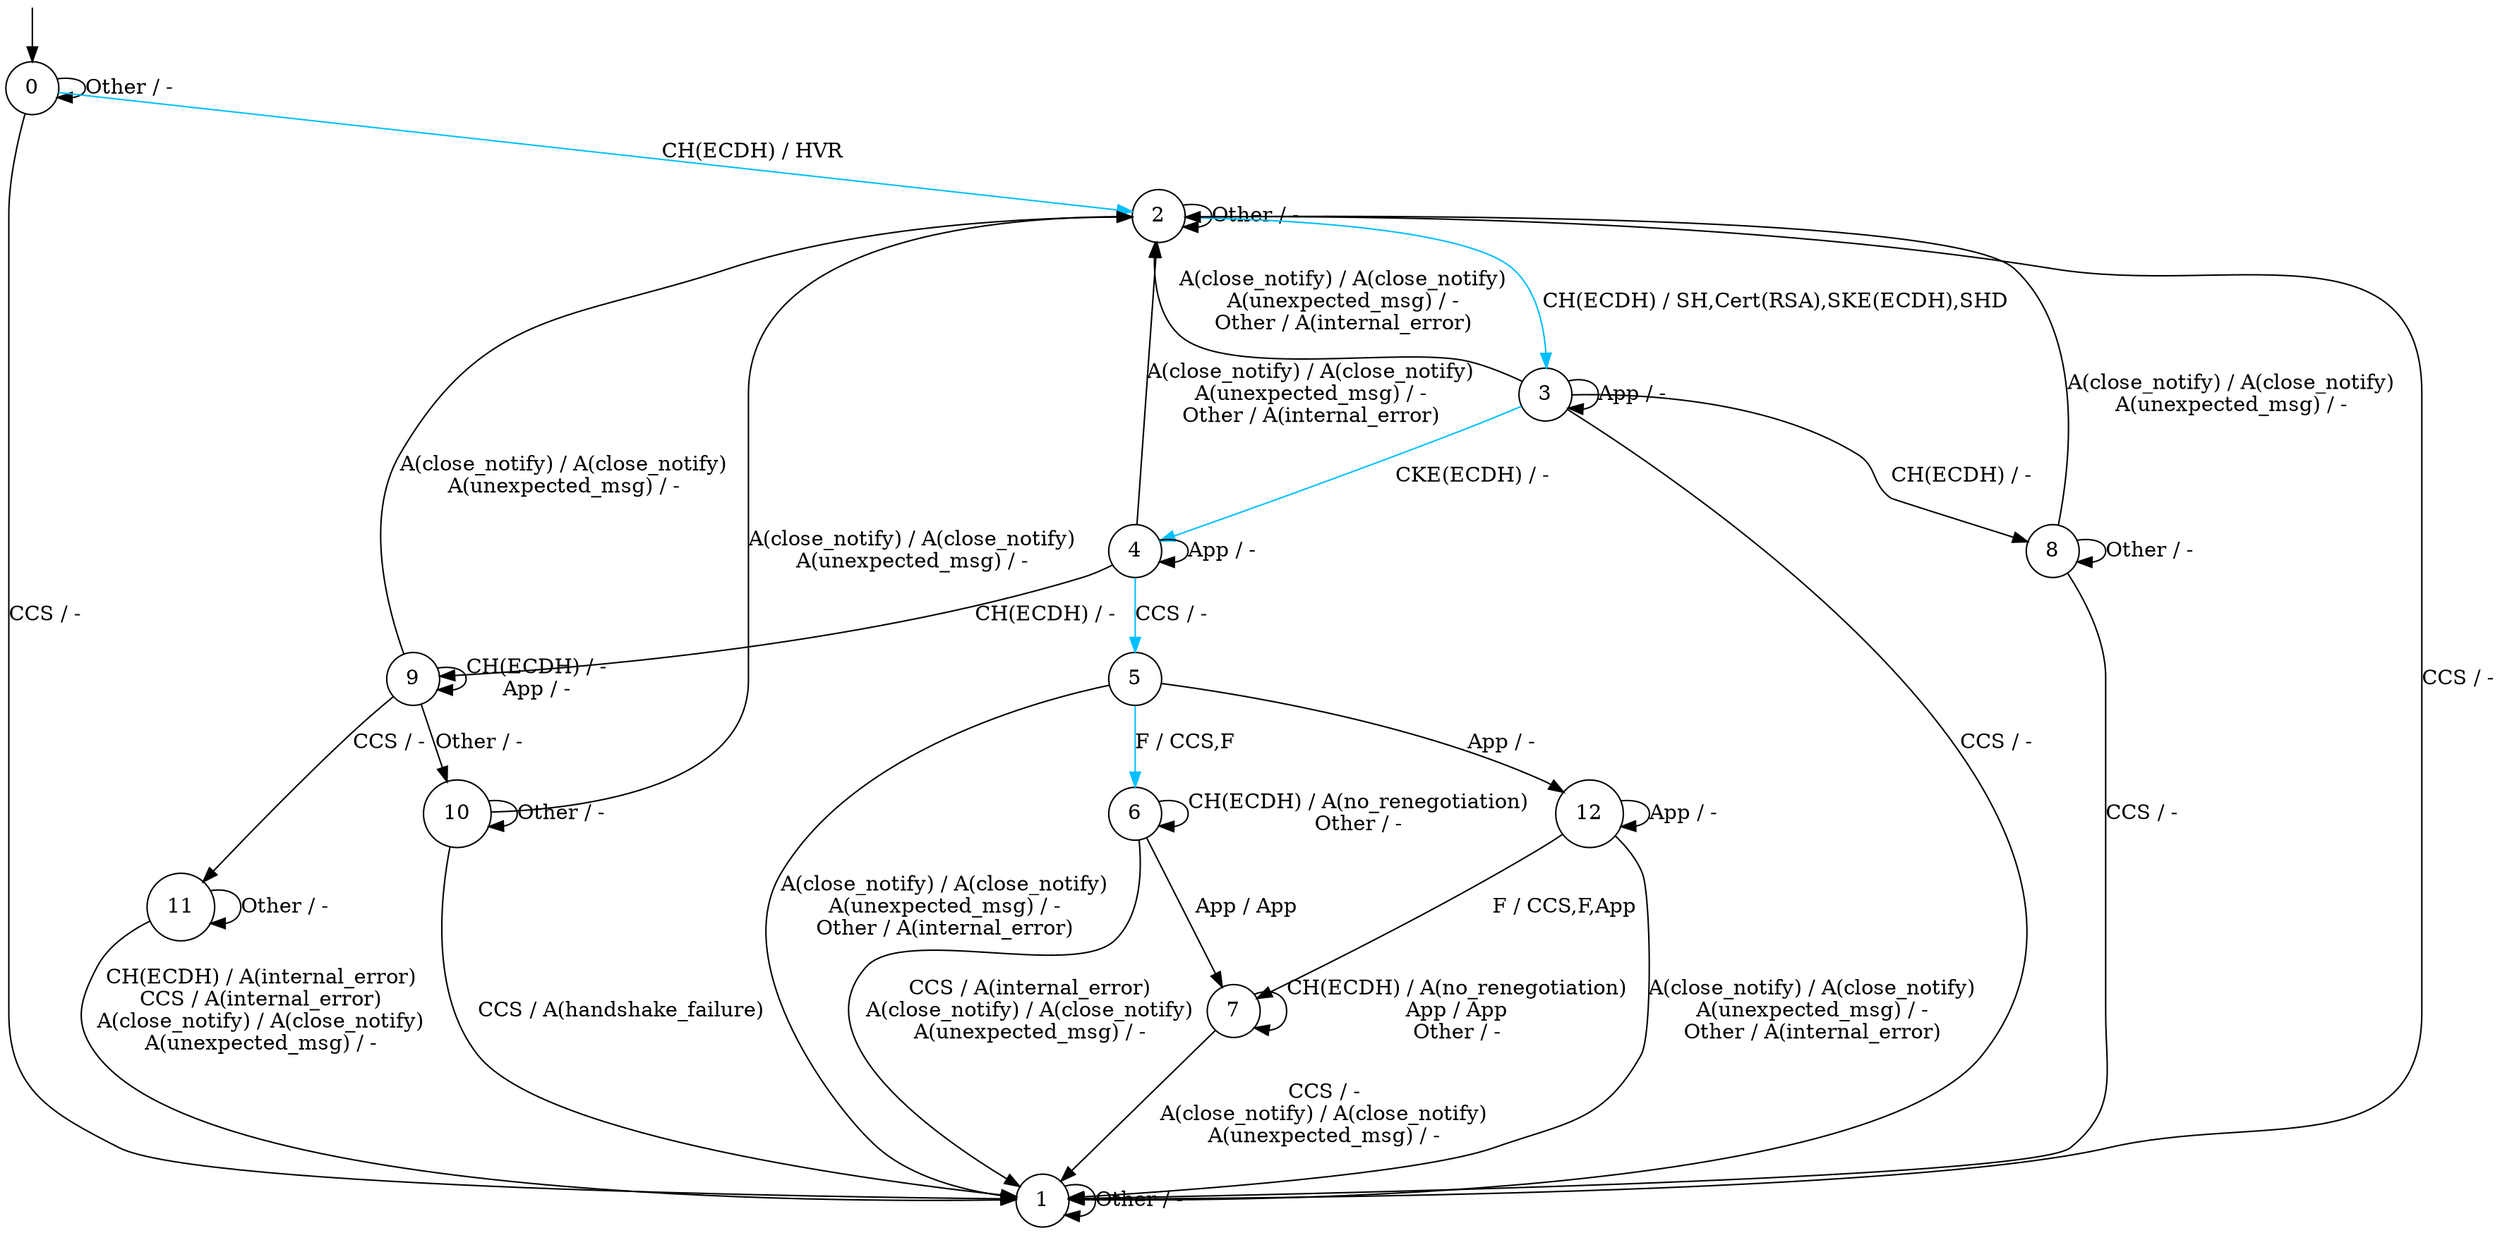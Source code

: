 digraph g {
s0 [label="0", shape="circle"];
s1 [label="1", shape="circle"];
s2 [label="2", shape="circle"];
s3 [label="3", shape="circle"];
s4 [label="4", shape="circle"];
s5 [label="5", shape="circle"];
s6 [label="6", shape="circle"];
s7 [label="7", shape="circle"];
s8 [label="8", shape="circle"];
s9 [label="9", shape="circle"];
s10 [label="10", shape="circle"];
s11 [label="11", shape="circle"];
s12 [label="12", shape="circle"];
s0 -> s2  [color="deepskyblue", label="CH(ECDH) / HVR"];
s0 -> s1  [label="CCS / -"];
s0 -> s0  [label="Other / -"];
s1 -> s1  [label="Other / -"];
s2 -> s3  [color="deepskyblue", label="CH(ECDH) / SH,Cert(RSA),SKE(ECDH),SHD"];
s2 -> s1  [label="CCS / -"];
s2 -> s2  [label="Other / -"];
s3 -> s8  [label="CH(ECDH) / -"];
s3 -> s4  [color="deepskyblue", label="CKE(ECDH) / -"];
s3 -> s1  [label="CCS / -"];
s3 -> s3  [label="App / -"];
s3 -> s2  [label="A(close_notify) / A(close_notify)
A(unexpected_msg) / -
Other / A(internal_error)"];
s4 -> s9  [label="CH(ECDH) / -"];
s4 -> s5  [color="deepskyblue", label="CCS / -"];
s4 -> s4  [label="App / -"];
s4 -> s2  [label="A(close_notify) / A(close_notify)
A(unexpected_msg) / -
Other / A(internal_error)"];
s5 -> s6  [color="deepskyblue", label="F / CCS,F"];
s5 -> s12  [label="App / -"];
s5 -> s1  [label="A(close_notify) / A(close_notify)
A(unexpected_msg) / -
Other / A(internal_error)"];
s6 -> s6  [label="CH(ECDH) / A(no_renegotiation)
Other / -"];
s6 -> s1  [label="CCS / A(internal_error)
A(close_notify) / A(close_notify)
A(unexpected_msg) / -"];
s6 -> s7  [label="App / App"];
s7 -> s7  [label="CH(ECDH) / A(no_renegotiation)
App / App
Other / -"];
s7 -> s1  [label="CCS / -
A(close_notify) / A(close_notify)
A(unexpected_msg) / -"];
s8 -> s1  [label="CCS / -"];
s8 -> s2  [label="A(close_notify) / A(close_notify)
A(unexpected_msg) / -"];
s8 -> s8  [label="Other / -"];
s9 -> s9  [label="CH(ECDH) / -
App / -"];
s9 -> s11  [label="CCS / -"];
s9 -> s2  [label="A(close_notify) / A(close_notify)
A(unexpected_msg) / -"];
s9 -> s10  [label="Other / -"];
s10 -> s1  [label="CCS / A(handshake_failure)"];
s10 -> s2  [label="A(close_notify) / A(close_notify)
A(unexpected_msg) / -"];
s10 -> s10  [label="Other / -"];
s11 -> s1  [label="CH(ECDH) / A(internal_error)
CCS / A(internal_error)
A(close_notify) / A(close_notify)
A(unexpected_msg) / -"];
s11 -> s11  [label="Other / -"];
s12 -> s7  [label="F / CCS,F,App"];
s12 -> s12  [label="App / -"];
s12 -> s1  [label="A(close_notify) / A(close_notify)
A(unexpected_msg) / -
Other / A(internal_error)"];
__start0 [height="0", label="", shape="none", width="0"];
__start0 -> s0;
}
